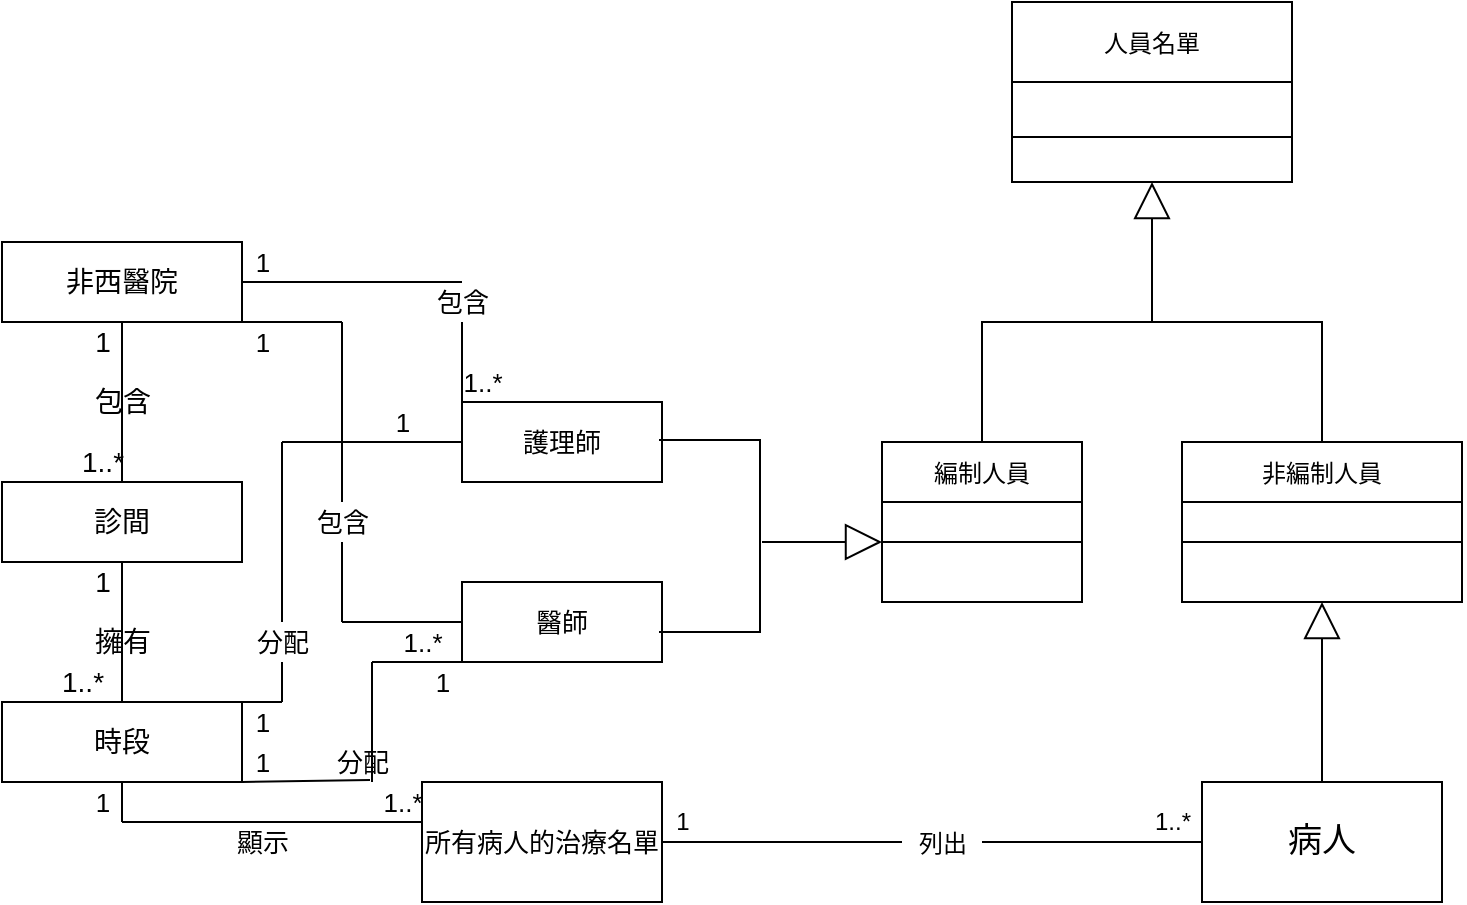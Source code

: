 <mxfile>
    <diagram id="oKyxzHDayaN0CAhAsXDF" name="非西醫院領域模型">
        <mxGraphModel dx="1049" dy="456" grid="1" gridSize="10" guides="1" tooltips="1" connect="1" arrows="1" fold="1" page="1" pageScale="1" pageWidth="827" pageHeight="1169" math="0" shadow="0">
            <root>
                <mxCell id="0"/>
                <mxCell id="1" parent="0"/>
                <mxCell id="96" value="非西醫院" style="rounded=0;whiteSpace=wrap;html=1;fontSize=14;" parent="1" vertex="1">
                    <mxGeometry x="60" y="640" width="120" height="40" as="geometry"/>
                </mxCell>
                <mxCell id="97" value="診間" style="rounded=0;whiteSpace=wrap;html=1;fontSize=14;" parent="1" vertex="1">
                    <mxGeometry x="60" y="760" width="120" height="40" as="geometry"/>
                </mxCell>
                <mxCell id="98" value="時段" style="rounded=0;whiteSpace=wrap;html=1;fontSize=14;" parent="1" vertex="1">
                    <mxGeometry x="60" y="870" width="120" height="40" as="geometry"/>
                </mxCell>
                <mxCell id="99" value="" style="endArrow=none;html=1;fontSize=14;entryX=0.5;entryY=1;entryDx=0;entryDy=0;exitX=0.5;exitY=0;exitDx=0;exitDy=0;" parent="1" source="97" target="96" edge="1">
                    <mxGeometry width="50" height="50" relative="1" as="geometry">
                        <mxPoint x="95" y="740" as="sourcePoint"/>
                        <mxPoint x="145" y="690" as="targetPoint"/>
                    </mxGeometry>
                </mxCell>
                <mxCell id="100" value="包含" style="text;html=1;align=center;verticalAlign=middle;resizable=0;points=[];autosize=1;strokeColor=none;fillColor=none;fontSize=14;" parent="1" vertex="1">
                    <mxGeometry x="100" y="710" width="40" height="20" as="geometry"/>
                </mxCell>
                <mxCell id="102" value="1..*" style="text;html=1;align=center;verticalAlign=middle;resizable=0;points=[];autosize=1;strokeColor=none;fillColor=none;fontSize=14;" parent="1" vertex="1">
                    <mxGeometry x="90" y="740" width="40" height="20" as="geometry"/>
                </mxCell>
                <mxCell id="103" value="" style="endArrow=none;html=1;fontSize=14;entryX=0.5;entryY=1;entryDx=0;entryDy=0;exitX=0.5;exitY=0;exitDx=0;exitDy=0;" parent="1" source="98" target="97" edge="1">
                    <mxGeometry width="50" height="50" relative="1" as="geometry">
                        <mxPoint x="95" y="870" as="sourcePoint"/>
                        <mxPoint x="145" y="820" as="targetPoint"/>
                    </mxGeometry>
                </mxCell>
                <mxCell id="104" value="擁有" style="text;html=1;align=center;verticalAlign=middle;resizable=0;points=[];autosize=1;strokeColor=none;fillColor=none;fontSize=14;" parent="1" vertex="1">
                    <mxGeometry x="100" y="830" width="40" height="20" as="geometry"/>
                </mxCell>
                <mxCell id="105" value="1" style="text;html=1;align=center;verticalAlign=middle;resizable=0;points=[];autosize=1;strokeColor=none;fillColor=none;fontSize=14;" parent="1" vertex="1">
                    <mxGeometry x="100" y="680" width="20" height="20" as="geometry"/>
                </mxCell>
                <mxCell id="106" value="1" style="text;html=1;align=center;verticalAlign=middle;resizable=0;points=[];autosize=1;strokeColor=none;fillColor=none;fontSize=14;" parent="1" vertex="1">
                    <mxGeometry x="100" y="800" width="20" height="20" as="geometry"/>
                </mxCell>
                <mxCell id="107" value="1..*" style="text;html=1;align=center;verticalAlign=middle;resizable=0;points=[];autosize=1;strokeColor=none;fillColor=none;fontSize=14;" parent="1" vertex="1">
                    <mxGeometry x="80" y="850" width="40" height="20" as="geometry"/>
                </mxCell>
                <mxCell id="108" value="" style="endArrow=none;html=1;fontSize=14;" parent="1" edge="1">
                    <mxGeometry width="50" height="50" relative="1" as="geometry">
                        <mxPoint x="120" y="930" as="sourcePoint"/>
                        <mxPoint x="270" y="930" as="targetPoint"/>
                    </mxGeometry>
                </mxCell>
                <mxCell id="109" value="" style="endArrow=none;html=1;fontSize=14;entryX=0.5;entryY=1;entryDx=0;entryDy=0;" parent="1" target="98" edge="1">
                    <mxGeometry width="50" height="50" relative="1" as="geometry">
                        <mxPoint x="120" y="930" as="sourcePoint"/>
                        <mxPoint x="140" y="930" as="targetPoint"/>
                    </mxGeometry>
                </mxCell>
                <mxCell id="110" value="&lt;font style=&quot;font-size: 13px&quot;&gt;所有病人的治療名單&lt;/font&gt;" style="rounded=0;whiteSpace=wrap;html=1;fontSize=14;" parent="1" vertex="1">
                    <mxGeometry x="270" y="910" width="120" height="60" as="geometry"/>
                </mxCell>
                <mxCell id="111" value="1" style="text;html=1;align=center;verticalAlign=middle;resizable=0;points=[];autosize=1;strokeColor=none;fillColor=none;fontSize=13;" parent="1" vertex="1">
                    <mxGeometry x="100" y="910" width="20" height="20" as="geometry"/>
                </mxCell>
                <mxCell id="112" value="1..*" style="text;html=1;align=center;verticalAlign=middle;resizable=0;points=[];autosize=1;strokeColor=none;fillColor=none;fontSize=13;" parent="1" vertex="1">
                    <mxGeometry x="245" y="910" width="30" height="20" as="geometry"/>
                </mxCell>
                <mxCell id="113" value="顯示" style="text;html=1;align=center;verticalAlign=middle;resizable=0;points=[];autosize=1;strokeColor=none;fillColor=none;fontSize=13;" parent="1" vertex="1">
                    <mxGeometry x="170" y="930" width="40" height="20" as="geometry"/>
                </mxCell>
                <mxCell id="114" value="" style="endArrow=none;html=1;fontSize=13;exitX=1;exitY=0.5;exitDx=0;exitDy=0;" parent="1" source="96" edge="1">
                    <mxGeometry width="50" height="50" relative="1" as="geometry">
                        <mxPoint x="235" y="685" as="sourcePoint"/>
                        <mxPoint x="290" y="660" as="targetPoint"/>
                    </mxGeometry>
                </mxCell>
                <mxCell id="115" value="" style="endArrow=none;html=1;fontSize=13;startArrow=none;" parent="1" source="117" edge="1">
                    <mxGeometry width="50" height="50" relative="1" as="geometry">
                        <mxPoint x="290" y="720" as="sourcePoint"/>
                        <mxPoint x="290" y="660" as="targetPoint"/>
                    </mxGeometry>
                </mxCell>
                <mxCell id="116" value="護理師" style="rounded=0;whiteSpace=wrap;html=1;fontSize=13;" parent="1" vertex="1">
                    <mxGeometry x="290" y="720" width="100" height="40" as="geometry"/>
                </mxCell>
                <mxCell id="117" value="包含" style="text;html=1;align=center;verticalAlign=middle;resizable=0;points=[];autosize=1;strokeColor=none;fillColor=none;fontSize=13;" parent="1" vertex="1">
                    <mxGeometry x="270" y="660" width="40" height="20" as="geometry"/>
                </mxCell>
                <mxCell id="118" value="" style="endArrow=none;html=1;fontSize=13;" parent="1" target="117" edge="1">
                    <mxGeometry width="50" height="50" relative="1" as="geometry">
                        <mxPoint x="290" y="720" as="sourcePoint"/>
                        <mxPoint x="290" y="660" as="targetPoint"/>
                    </mxGeometry>
                </mxCell>
                <mxCell id="119" value="1" style="text;html=1;align=center;verticalAlign=middle;resizable=0;points=[];autosize=1;strokeColor=none;fillColor=none;fontSize=13;" parent="1" vertex="1">
                    <mxGeometry x="180" y="640" width="20" height="20" as="geometry"/>
                </mxCell>
                <mxCell id="120" value="1..*" style="text;html=1;align=center;verticalAlign=middle;resizable=0;points=[];autosize=1;strokeColor=none;fillColor=none;fontSize=13;" parent="1" vertex="1">
                    <mxGeometry x="285" y="700" width="30" height="20" as="geometry"/>
                </mxCell>
                <mxCell id="121" value="" style="endArrow=none;html=1;fontSize=13;exitX=1;exitY=1;exitDx=0;exitDy=0;" parent="1" source="96" edge="1">
                    <mxGeometry width="50" height="50" relative="1" as="geometry">
                        <mxPoint x="200" y="730" as="sourcePoint"/>
                        <mxPoint x="230" y="680" as="targetPoint"/>
                    </mxGeometry>
                </mxCell>
                <mxCell id="122" value="" style="endArrow=none;html=1;fontSize=13;startArrow=none;" parent="1" source="125" edge="1">
                    <mxGeometry width="50" height="50" relative="1" as="geometry">
                        <mxPoint x="230" y="830" as="sourcePoint"/>
                        <mxPoint x="230" y="680" as="targetPoint"/>
                    </mxGeometry>
                </mxCell>
                <mxCell id="123" value="" style="endArrow=none;html=1;fontSize=13;" parent="1" edge="1">
                    <mxGeometry width="50" height="50" relative="1" as="geometry">
                        <mxPoint x="230" y="830" as="sourcePoint"/>
                        <mxPoint x="290" y="830" as="targetPoint"/>
                    </mxGeometry>
                </mxCell>
                <mxCell id="124" value="醫師" style="rounded=0;whiteSpace=wrap;html=1;fontSize=13;" parent="1" vertex="1">
                    <mxGeometry x="290" y="810" width="100" height="40" as="geometry"/>
                </mxCell>
                <mxCell id="125" value="包含" style="text;html=1;align=center;verticalAlign=middle;resizable=0;points=[];autosize=1;strokeColor=none;fillColor=none;fontSize=13;" parent="1" vertex="1">
                    <mxGeometry x="210" y="770" width="40" height="20" as="geometry"/>
                </mxCell>
                <mxCell id="126" value="" style="endArrow=none;html=1;fontSize=13;" parent="1" target="125" edge="1">
                    <mxGeometry width="50" height="50" relative="1" as="geometry">
                        <mxPoint x="230" y="830" as="sourcePoint"/>
                        <mxPoint x="230" y="680" as="targetPoint"/>
                    </mxGeometry>
                </mxCell>
                <mxCell id="127" value="1" style="text;html=1;align=center;verticalAlign=middle;resizable=0;points=[];autosize=1;strokeColor=none;fillColor=none;fontSize=13;" parent="1" vertex="1">
                    <mxGeometry x="180" y="680" width="20" height="20" as="geometry"/>
                </mxCell>
                <mxCell id="128" value="1..*" style="text;html=1;align=center;verticalAlign=middle;resizable=0;points=[];autosize=1;strokeColor=none;fillColor=none;fontSize=13;" parent="1" vertex="1">
                    <mxGeometry x="255" y="830" width="30" height="20" as="geometry"/>
                </mxCell>
                <mxCell id="129" value="" style="endArrow=none;html=1;fontSize=13;entryX=0;entryY=0.5;entryDx=0;entryDy=0;" parent="1" target="116" edge="1">
                    <mxGeometry width="50" height="50" relative="1" as="geometry">
                        <mxPoint x="200" y="740" as="sourcePoint"/>
                        <mxPoint x="270" y="730" as="targetPoint"/>
                    </mxGeometry>
                </mxCell>
                <mxCell id="130" value="" style="endArrow=none;html=1;fontSize=13;startArrow=none;" parent="1" source="133" edge="1">
                    <mxGeometry width="50" height="50" relative="1" as="geometry">
                        <mxPoint x="200" y="870" as="sourcePoint"/>
                        <mxPoint x="200" y="740" as="targetPoint"/>
                    </mxGeometry>
                </mxCell>
                <mxCell id="131" value="" style="endArrow=none;html=1;fontSize=13;exitX=1;exitY=0;exitDx=0;exitDy=0;" parent="1" source="98" edge="1">
                    <mxGeometry width="50" height="50" relative="1" as="geometry">
                        <mxPoint x="220" y="910" as="sourcePoint"/>
                        <mxPoint x="200" y="870" as="targetPoint"/>
                    </mxGeometry>
                </mxCell>
                <mxCell id="132" value="1" style="text;html=1;align=center;verticalAlign=middle;resizable=0;points=[];autosize=1;strokeColor=none;fillColor=none;fontSize=13;" parent="1" vertex="1">
                    <mxGeometry x="250" y="720" width="20" height="20" as="geometry"/>
                </mxCell>
                <mxCell id="133" value="分配" style="text;html=1;align=center;verticalAlign=middle;resizable=0;points=[];autosize=1;strokeColor=none;fillColor=none;fontSize=13;" parent="1" vertex="1">
                    <mxGeometry x="180" y="830" width="40" height="20" as="geometry"/>
                </mxCell>
                <mxCell id="134" value="" style="endArrow=none;html=1;fontSize=13;" parent="1" target="133" edge="1">
                    <mxGeometry width="50" height="50" relative="1" as="geometry">
                        <mxPoint x="200" y="870" as="sourcePoint"/>
                        <mxPoint x="200" y="740" as="targetPoint"/>
                    </mxGeometry>
                </mxCell>
                <mxCell id="136" value="1" style="text;html=1;align=center;verticalAlign=middle;resizable=0;points=[];autosize=1;strokeColor=none;fillColor=none;fontSize=13;" parent="1" vertex="1">
                    <mxGeometry x="180" y="870" width="20" height="20" as="geometry"/>
                </mxCell>
                <mxCell id="137" value="" style="endArrow=none;html=1;fontSize=13;" parent="1" edge="1">
                    <mxGeometry width="50" height="50" relative="1" as="geometry">
                        <mxPoint x="245" y="850" as="sourcePoint"/>
                        <mxPoint x="295" y="850" as="targetPoint"/>
                    </mxGeometry>
                </mxCell>
                <mxCell id="138" value="" style="endArrow=none;html=1;fontSize=13;exitX=0;exitY=0;exitDx=0;exitDy=0;exitPerimeter=0;" parent="1" source="112" edge="1">
                    <mxGeometry width="50" height="50" relative="1" as="geometry">
                        <mxPoint x="245" y="900" as="sourcePoint"/>
                        <mxPoint x="245" y="850" as="targetPoint"/>
                    </mxGeometry>
                </mxCell>
                <mxCell id="139" value="" style="endArrow=none;html=1;fontSize=13;exitX=1;exitY=1;exitDx=0;exitDy=0;" parent="1" source="98" edge="1">
                    <mxGeometry width="50" height="50" relative="1" as="geometry">
                        <mxPoint x="180" y="930" as="sourcePoint"/>
                        <mxPoint x="244" y="909" as="targetPoint"/>
                    </mxGeometry>
                </mxCell>
                <mxCell id="140" value="分配" style="text;html=1;align=center;verticalAlign=middle;resizable=0;points=[];autosize=1;strokeColor=none;fillColor=none;fontSize=13;" parent="1" vertex="1">
                    <mxGeometry x="220" y="890" width="40" height="20" as="geometry"/>
                </mxCell>
                <mxCell id="141" value="1" style="text;html=1;align=center;verticalAlign=middle;resizable=0;points=[];autosize=1;strokeColor=none;fillColor=none;fontSize=13;" parent="1" vertex="1">
                    <mxGeometry x="270" y="850" width="20" height="20" as="geometry"/>
                </mxCell>
                <mxCell id="142" value="1" style="text;html=1;align=center;verticalAlign=middle;resizable=0;points=[];autosize=1;strokeColor=none;fillColor=none;fontSize=13;" parent="1" vertex="1">
                    <mxGeometry x="180" y="890" width="20" height="20" as="geometry"/>
                </mxCell>
                <mxCell id="144" value="" style="endArrow=none;html=1;fontSize=13;exitX=1;exitY=0.5;exitDx=0;exitDy=0;startArrow=none;entryX=0;entryY=0.5;entryDx=0;entryDy=0;" parent="1" source="146" target="145" edge="1">
                    <mxGeometry width="50" height="50" relative="1" as="geometry">
                        <mxPoint x="410" y="960" as="sourcePoint"/>
                        <mxPoint x="560" y="940" as="targetPoint"/>
                    </mxGeometry>
                </mxCell>
                <mxCell id="145" value="&lt;font style=&quot;font-size: 17px&quot;&gt;病人&lt;/font&gt;" style="rounded=0;whiteSpace=wrap;html=1;fontSize=13;" parent="1" vertex="1">
                    <mxGeometry x="660" y="910" width="120" height="60" as="geometry"/>
                </mxCell>
                <mxCell id="146" value="&lt;font style=&quot;font-size: 12px&quot;&gt;列出&lt;/font&gt;" style="text;html=1;align=center;verticalAlign=middle;resizable=0;points=[];autosize=1;strokeColor=none;fillColor=none;fontSize=17;" parent="1" vertex="1">
                    <mxGeometry x="510" y="925" width="40" height="30" as="geometry"/>
                </mxCell>
                <mxCell id="147" value="" style="endArrow=none;html=1;fontSize=13;exitX=1;exitY=0.5;exitDx=0;exitDy=0;" parent="1" source="110" target="146" edge="1">
                    <mxGeometry width="50" height="50" relative="1" as="geometry">
                        <mxPoint x="390" y="940" as="sourcePoint"/>
                        <mxPoint x="560" y="940" as="targetPoint"/>
                    </mxGeometry>
                </mxCell>
                <mxCell id="148" value="1" style="text;html=1;align=center;verticalAlign=middle;resizable=0;points=[];autosize=1;strokeColor=none;fillColor=none;fontSize=12;" parent="1" vertex="1">
                    <mxGeometry x="390" y="920" width="20" height="20" as="geometry"/>
                </mxCell>
                <mxCell id="149" value="1..*" style="text;html=1;align=center;verticalAlign=middle;resizable=0;points=[];autosize=1;strokeColor=none;fillColor=none;fontSize=12;" parent="1" vertex="1">
                    <mxGeometry x="630" y="920" width="30" height="20" as="geometry"/>
                </mxCell>
                <mxCell id="204" value="非編制人員" style="swimlane;fontStyle=0;childLayout=stackLayout;horizontal=1;startSize=30;horizontalStack=0;resizeParent=1;resizeParentMax=0;resizeLast=0;collapsible=1;marginBottom=0;fontSize=12;" parent="1" vertex="1">
                    <mxGeometry x="650" y="740" width="140" height="80" as="geometry"/>
                </mxCell>
                <mxCell id="215" value="" style="shape=partialRectangle;whiteSpace=wrap;html=1;bottom=1;right=1;left=1;top=0;fillColor=none;routingCenterX=-0.5;fontSize=12;rotation=-90;" parent="1" vertex="1">
                    <mxGeometry x="366" y="762" width="96" height="50" as="geometry"/>
                </mxCell>
                <mxCell id="219" value="編制人員" style="swimlane;fontStyle=0;childLayout=stackLayout;horizontal=1;startSize=30;horizontalStack=0;resizeParent=1;resizeParentMax=0;resizeLast=0;collapsible=1;marginBottom=0;fontSize=12;" parent="1" vertex="1">
                    <mxGeometry x="500" y="740" width="100" height="80" as="geometry"/>
                </mxCell>
                <mxCell id="233" value="" style="endArrow=none;html=1;fontSize=12;" parent="219" edge="1">
                    <mxGeometry width="50" height="50" relative="1" as="geometry">
                        <mxPoint y="50" as="sourcePoint"/>
                        <mxPoint x="100" y="50" as="targetPoint"/>
                    </mxGeometry>
                </mxCell>
                <mxCell id="221" value="" style="shape=partialRectangle;whiteSpace=wrap;html=1;bottom=1;right=1;left=1;top=0;fillColor=none;routingCenterX=-0.5;fontSize=12;rotation=-180;" parent="1" vertex="1">
                    <mxGeometry x="550" y="680" width="170" height="60" as="geometry"/>
                </mxCell>
                <mxCell id="223" value="人員名單" style="swimlane;fontStyle=0;childLayout=stackLayout;horizontal=1;startSize=40;horizontalStack=0;resizeParent=1;resizeParentMax=0;resizeLast=0;collapsible=1;marginBottom=0;fontSize=12;" parent="1" vertex="1">
                    <mxGeometry x="565" y="520" width="140" height="90" as="geometry"/>
                </mxCell>
                <mxCell id="234" value="" style="endArrow=none;html=1;fontSize=12;" parent="1" edge="1">
                    <mxGeometry width="50" height="50" relative="1" as="geometry">
                        <mxPoint x="650" y="790" as="sourcePoint"/>
                        <mxPoint x="790" y="790" as="targetPoint"/>
                    </mxGeometry>
                </mxCell>
                <mxCell id="235" value="" style="endArrow=none;html=1;fontSize=12;entryX=1;entryY=0.75;entryDx=0;entryDy=0;exitX=0;exitY=0.75;exitDx=0;exitDy=0;" parent="1" source="223" target="223" edge="1">
                    <mxGeometry width="50" height="50" relative="1" as="geometry">
                        <mxPoint x="570" y="580" as="sourcePoint"/>
                        <mxPoint x="700" y="580" as="targetPoint"/>
                        <Array as="points"/>
                    </mxGeometry>
                </mxCell>
                <mxCell id="237" value="" style="endArrow=block;endSize=16;endFill=0;html=1;" edge="1" parent="1">
                    <mxGeometry width="160" relative="1" as="geometry">
                        <mxPoint x="440" y="790" as="sourcePoint"/>
                        <mxPoint x="500" y="790" as="targetPoint"/>
                    </mxGeometry>
                </mxCell>
                <mxCell id="238" value="" style="endArrow=block;endSize=16;endFill=0;html=1;entryX=0.5;entryY=1;entryDx=0;entryDy=0;exitX=0.5;exitY=0;exitDx=0;exitDy=0;" edge="1" parent="1" source="145" target="204">
                    <mxGeometry width="160" relative="1" as="geometry">
                        <mxPoint x="570" y="879.41" as="sourcePoint"/>
                        <mxPoint x="730" y="879.41" as="targetPoint"/>
                    </mxGeometry>
                </mxCell>
                <mxCell id="239" value="" style="endArrow=block;endSize=16;endFill=0;html=1;entryX=0.5;entryY=1;entryDx=0;entryDy=0;exitX=0.5;exitY=1;exitDx=0;exitDy=0;" edge="1" parent="1" source="221" target="223">
                    <mxGeometry width="160" relative="1" as="geometry">
                        <mxPoint x="470" y="658.82" as="sourcePoint"/>
                        <mxPoint x="630" y="658.82" as="targetPoint"/>
                    </mxGeometry>
                </mxCell>
            </root>
        </mxGraphModel>
    </diagram>
</mxfile>